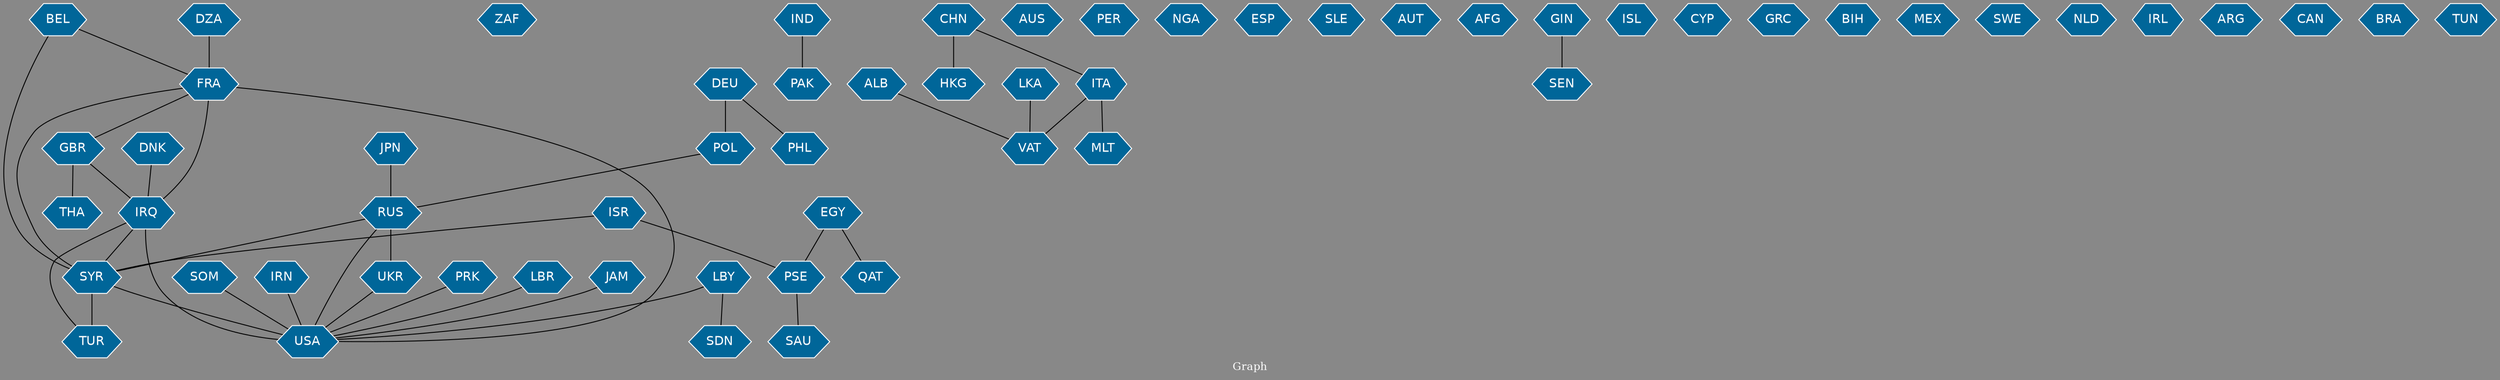 // Countries together in item graph
graph {
	graph [bgcolor="#888888" fontcolor=white fontsize=12 label="Graph" outputorder=edgesfirst overlap=prism]
	node [color=white fillcolor="#006699" fontcolor=white fontname=Helvetica shape=hexagon style=filled]
	edge [arrowhead=open color=black fontcolor=white fontname=Courier fontsize=12]
		USA [label=USA]
		RUS [label=RUS]
		JPN [label=JPN]
		UKR [label=UKR]
		ZAF [label=ZAF]
		SOM [label=SOM]
		SYR [label=SYR]
		POL [label=POL]
		GBR [label=GBR]
		TUR [label=TUR]
		IND [label=IND]
		FRA [label=FRA]
		ISR [label=ISR]
		PSE [label=PSE]
		DEU [label=DEU]
		VAT [label=VAT]
		ALB [label=ALB]
		AUS [label=AUS]
		EGY [label=EGY]
		SAU [label=SAU]
		IRQ [label=IRQ]
		HKG [label=HKG]
		PAK [label=PAK]
		IRN [label=IRN]
		PER [label=PER]
		PRK [label=PRK]
		NGA [label=NGA]
		ESP [label=ESP]
		DNK [label=DNK]
		DZA [label=DZA]
		CHN [label=CHN]
		SLE [label=SLE]
		LBY [label=LBY]
		SDN [label=SDN]
		QAT [label=QAT]
		ITA [label=ITA]
		LBR [label=LBR]
		AUT [label=AUT]
		MLT [label=MLT]
		AFG [label=AFG]
		GIN [label=GIN]
		ISL [label=ISL]
		CYP [label=CYP]
		GRC [label=GRC]
		BIH [label=BIH]
		MEX [label=MEX]
		SWE [label=SWE]
		NLD [label=NLD]
		PHL [label=PHL]
		BEL [label=BEL]
		IRL [label=IRL]
		ARG [label=ARG]
		CAN [label=CAN]
		SEN [label=SEN]
		BRA [label=BRA]
		JAM [label=JAM]
		TUN [label=TUN]
		LKA [label=LKA]
		THA [label=THA]
			FRA -- USA [weight=2]
			SYR -- USA [weight=6]
			JAM -- USA [weight=1]
			ISR -- PSE [weight=4]
			SYR -- TUR [weight=2]
			IND -- PAK [weight=1]
			FRA -- GBR [weight=1]
			EGY -- QAT [weight=1]
			GBR -- THA [weight=1]
			DEU -- PHL [weight=1]
			DEU -- POL [weight=2]
			ISR -- SYR [weight=1]
			EGY -- PSE [weight=1]
			DNK -- IRQ [weight=1]
			IRQ -- USA [weight=4]
			LBY -- SDN [weight=1]
			RUS -- SYR [weight=1]
			FRA -- IRQ [weight=4]
			PSE -- SAU [weight=1]
			CHN -- ITA [weight=1]
			BEL -- SYR [weight=1]
			DZA -- FRA [weight=2]
			FRA -- SYR [weight=1]
			ITA -- VAT [weight=1]
			RUS -- USA [weight=2]
			SOM -- USA [weight=1]
			JPN -- RUS [weight=1]
			UKR -- USA [weight=3]
			RUS -- UKR [weight=8]
			BEL -- FRA [weight=1]
			IRQ -- SYR [weight=1]
			LBR -- USA [weight=1]
			IRN -- USA [weight=1]
			LBY -- USA [weight=1]
			ITA -- MLT [weight=1]
			POL -- RUS [weight=1]
			LKA -- VAT [weight=1]
			GIN -- SEN [weight=1]
			PRK -- USA [weight=2]
			IRQ -- TUR [weight=1]
			GBR -- IRQ [weight=2]
			CHN -- HKG [weight=4]
			ALB -- VAT [weight=1]
}